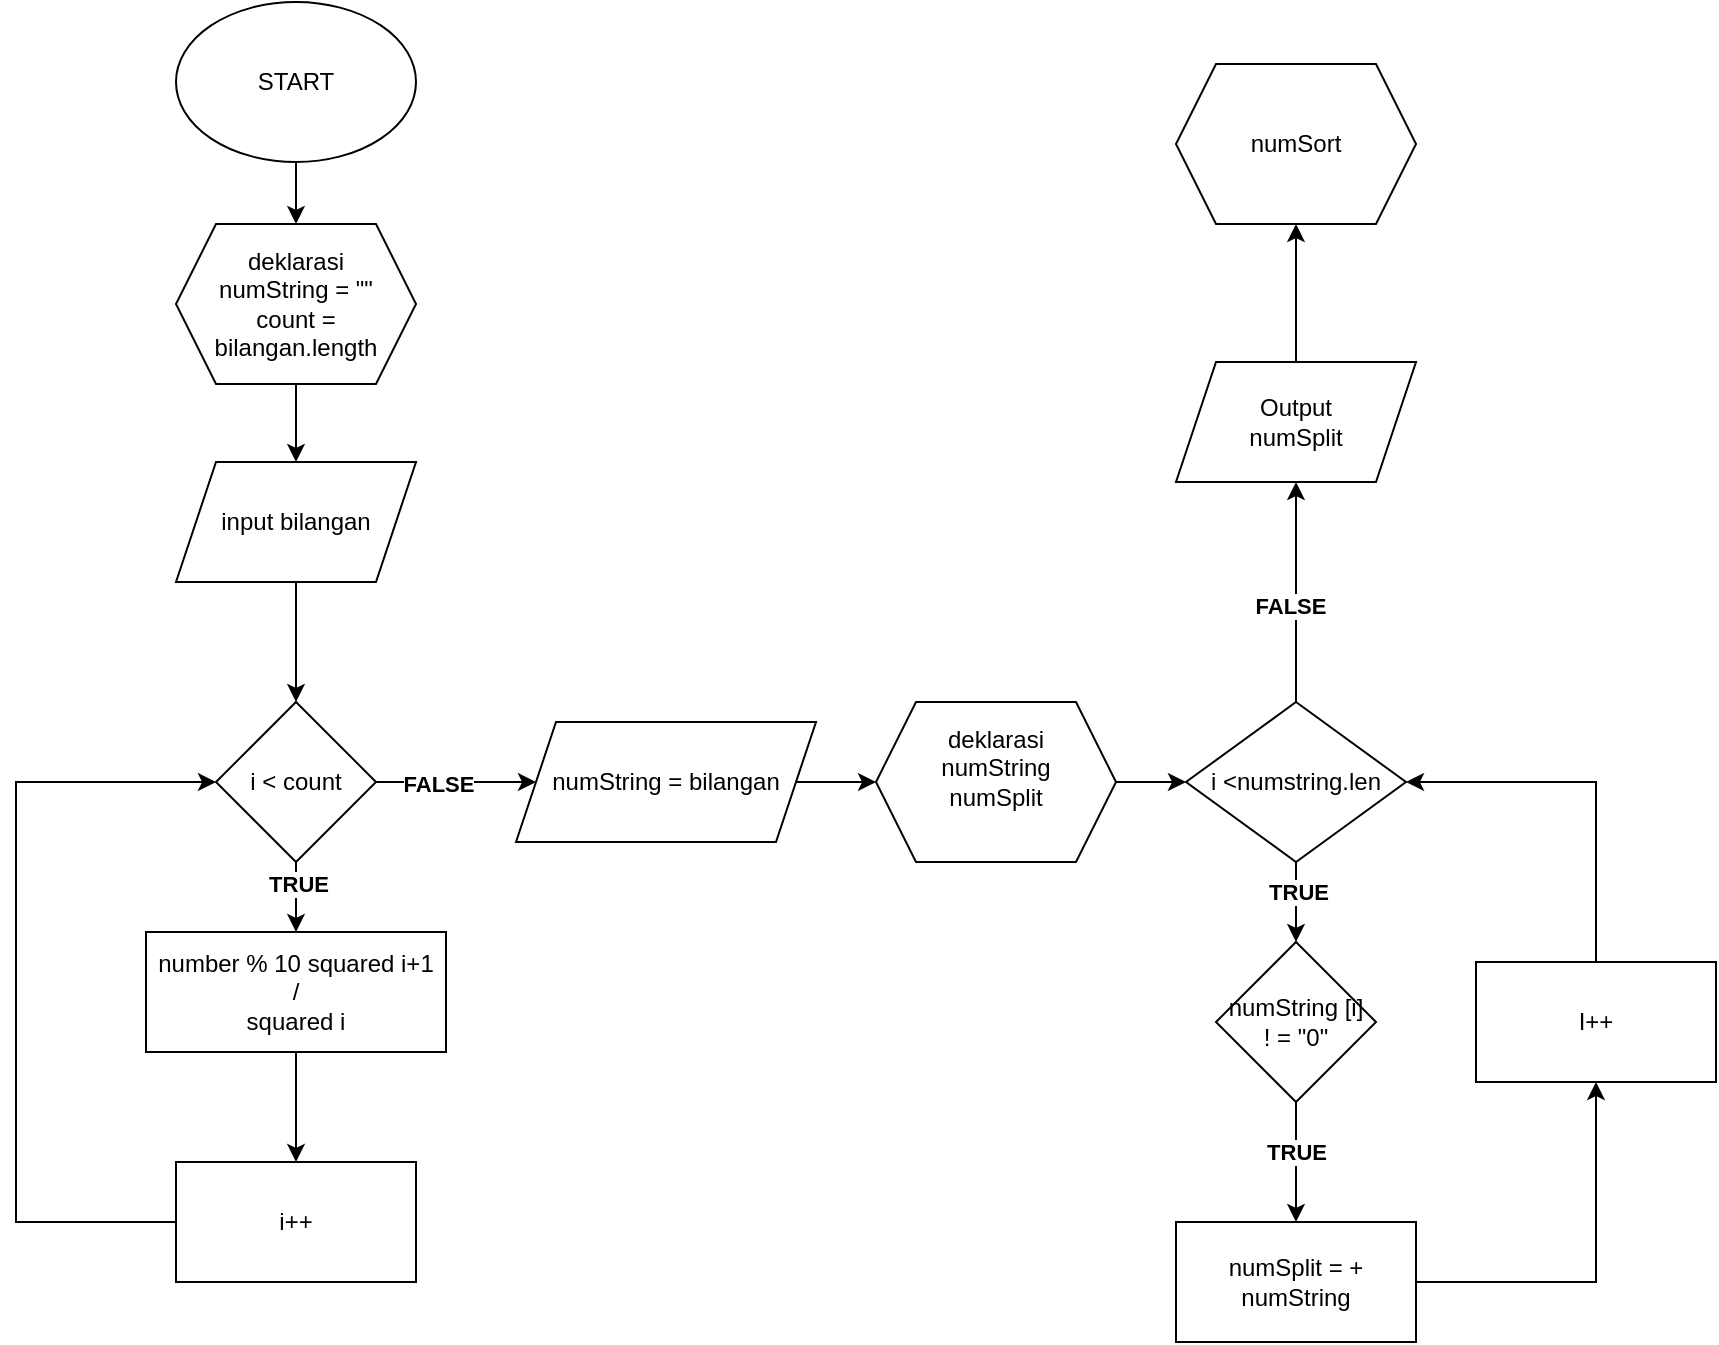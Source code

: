 <mxfile version="24.3.1" type="device">
  <diagram name="Halaman-1" id="_m1DLYAkGfG9DQdUx7iO">
    <mxGraphModel dx="794" dy="412" grid="1" gridSize="10" guides="1" tooltips="1" connect="1" arrows="1" fold="1" page="1" pageScale="1" pageWidth="827" pageHeight="1169" math="0" shadow="0">
      <root>
        <mxCell id="0" />
        <mxCell id="1" parent="0" />
        <mxCell id="L3sJeJvWD9U2bYVCBMrV-9" value="" style="edgeStyle=orthogonalEdgeStyle;rounded=0;orthogonalLoop=1;jettySize=auto;html=1;" edge="1" parent="1" source="L3sJeJvWD9U2bYVCBMrV-1" target="L3sJeJvWD9U2bYVCBMrV-3">
          <mxGeometry relative="1" as="geometry" />
        </mxCell>
        <mxCell id="L3sJeJvWD9U2bYVCBMrV-1" value="START" style="ellipse;whiteSpace=wrap;html=1;" vertex="1" parent="1">
          <mxGeometry x="270" y="60" width="120" height="80" as="geometry" />
        </mxCell>
        <mxCell id="L3sJeJvWD9U2bYVCBMrV-11" value="" style="edgeStyle=orthogonalEdgeStyle;rounded=0;orthogonalLoop=1;jettySize=auto;html=1;" edge="1" parent="1" source="L3sJeJvWD9U2bYVCBMrV-2" target="L3sJeJvWD9U2bYVCBMrV-6">
          <mxGeometry relative="1" as="geometry" />
        </mxCell>
        <mxCell id="L3sJeJvWD9U2bYVCBMrV-2" value="input bilangan" style="shape=parallelogram;perimeter=parallelogramPerimeter;whiteSpace=wrap;html=1;fixedSize=1;" vertex="1" parent="1">
          <mxGeometry x="270" y="290" width="120" height="60" as="geometry" />
        </mxCell>
        <mxCell id="L3sJeJvWD9U2bYVCBMrV-10" value="" style="edgeStyle=orthogonalEdgeStyle;rounded=0;orthogonalLoop=1;jettySize=auto;html=1;" edge="1" parent="1" source="L3sJeJvWD9U2bYVCBMrV-3" target="L3sJeJvWD9U2bYVCBMrV-2">
          <mxGeometry relative="1" as="geometry" />
        </mxCell>
        <mxCell id="L3sJeJvWD9U2bYVCBMrV-3" value="deklarasi&lt;div&gt;numString = &quot;&quot;&lt;/div&gt;&lt;div&gt;count = bilangan.length&lt;/div&gt;" style="shape=hexagon;perimeter=hexagonPerimeter2;whiteSpace=wrap;html=1;fixedSize=1;" vertex="1" parent="1">
          <mxGeometry x="270" y="171" width="120" height="80" as="geometry" />
        </mxCell>
        <mxCell id="L3sJeJvWD9U2bYVCBMrV-12" value="" style="edgeStyle=orthogonalEdgeStyle;rounded=0;orthogonalLoop=1;jettySize=auto;html=1;" edge="1" parent="1" source="L3sJeJvWD9U2bYVCBMrV-6" target="L3sJeJvWD9U2bYVCBMrV-7">
          <mxGeometry relative="1" as="geometry" />
        </mxCell>
        <mxCell id="L3sJeJvWD9U2bYVCBMrV-31" value="&lt;b&gt;TRUE&lt;/b&gt;" style="edgeLabel;html=1;align=center;verticalAlign=middle;resizable=0;points=[];" vertex="1" connectable="0" parent="L3sJeJvWD9U2bYVCBMrV-12">
          <mxGeometry x="-0.541" y="1" relative="1" as="geometry">
            <mxPoint as="offset" />
          </mxGeometry>
        </mxCell>
        <mxCell id="L3sJeJvWD9U2bYVCBMrV-15" style="edgeStyle=orthogonalEdgeStyle;rounded=0;orthogonalLoop=1;jettySize=auto;html=1;exitX=1;exitY=0.5;exitDx=0;exitDy=0;" edge="1" parent="1" source="L3sJeJvWD9U2bYVCBMrV-6" target="L3sJeJvWD9U2bYVCBMrV-16">
          <mxGeometry relative="1" as="geometry">
            <mxPoint x="500" y="450" as="targetPoint" />
          </mxGeometry>
        </mxCell>
        <mxCell id="L3sJeJvWD9U2bYVCBMrV-32" value="&lt;b&gt;FALSE&lt;/b&gt;" style="edgeLabel;html=1;align=center;verticalAlign=middle;resizable=0;points=[];" vertex="1" connectable="0" parent="L3sJeJvWD9U2bYVCBMrV-15">
          <mxGeometry x="-0.242" y="-1" relative="1" as="geometry">
            <mxPoint as="offset" />
          </mxGeometry>
        </mxCell>
        <mxCell id="L3sJeJvWD9U2bYVCBMrV-6" value="i &amp;lt; count" style="rhombus;whiteSpace=wrap;html=1;" vertex="1" parent="1">
          <mxGeometry x="290" y="410" width="80" height="80" as="geometry" />
        </mxCell>
        <mxCell id="L3sJeJvWD9U2bYVCBMrV-13" value="" style="edgeStyle=orthogonalEdgeStyle;rounded=0;orthogonalLoop=1;jettySize=auto;html=1;" edge="1" parent="1" source="L3sJeJvWD9U2bYVCBMrV-7" target="L3sJeJvWD9U2bYVCBMrV-8">
          <mxGeometry relative="1" as="geometry" />
        </mxCell>
        <mxCell id="L3sJeJvWD9U2bYVCBMrV-7" value="number % 10 squared i+1&lt;div&gt;/&lt;/div&gt;&lt;div&gt;squared i&lt;/div&gt;" style="rounded=0;whiteSpace=wrap;html=1;" vertex="1" parent="1">
          <mxGeometry x="255" y="525" width="150" height="60" as="geometry" />
        </mxCell>
        <mxCell id="L3sJeJvWD9U2bYVCBMrV-14" style="edgeStyle=orthogonalEdgeStyle;rounded=0;orthogonalLoop=1;jettySize=auto;html=1;exitX=0;exitY=0.5;exitDx=0;exitDy=0;entryX=0;entryY=0.5;entryDx=0;entryDy=0;" edge="1" parent="1" source="L3sJeJvWD9U2bYVCBMrV-8" target="L3sJeJvWD9U2bYVCBMrV-6">
          <mxGeometry relative="1" as="geometry">
            <Array as="points">
              <mxPoint x="190" y="670" />
              <mxPoint x="190" y="450" />
            </Array>
          </mxGeometry>
        </mxCell>
        <mxCell id="L3sJeJvWD9U2bYVCBMrV-8" value="i++" style="rounded=0;whiteSpace=wrap;html=1;" vertex="1" parent="1">
          <mxGeometry x="270" y="640" width="120" height="60" as="geometry" />
        </mxCell>
        <mxCell id="L3sJeJvWD9U2bYVCBMrV-28" value="" style="edgeStyle=orthogonalEdgeStyle;rounded=0;orthogonalLoop=1;jettySize=auto;html=1;" edge="1" parent="1" source="L3sJeJvWD9U2bYVCBMrV-16" target="L3sJeJvWD9U2bYVCBMrV-27">
          <mxGeometry relative="1" as="geometry" />
        </mxCell>
        <mxCell id="L3sJeJvWD9U2bYVCBMrV-16" value="numString = bilangan" style="shape=parallelogram;perimeter=parallelogramPerimeter;whiteSpace=wrap;html=1;fixedSize=1;" vertex="1" parent="1">
          <mxGeometry x="440" y="420" width="150" height="60" as="geometry" />
        </mxCell>
        <mxCell id="L3sJeJvWD9U2bYVCBMrV-23" value="" style="edgeStyle=orthogonalEdgeStyle;rounded=0;orthogonalLoop=1;jettySize=auto;html=1;" edge="1" parent="1" source="L3sJeJvWD9U2bYVCBMrV-18">
          <mxGeometry relative="1" as="geometry">
            <mxPoint x="830" y="530" as="targetPoint" />
          </mxGeometry>
        </mxCell>
        <mxCell id="L3sJeJvWD9U2bYVCBMrV-33" value="&lt;b&gt;TRUE&lt;/b&gt;" style="edgeLabel;html=1;align=center;verticalAlign=middle;resizable=0;points=[];" vertex="1" connectable="0" parent="L3sJeJvWD9U2bYVCBMrV-23">
          <mxGeometry x="-0.283" y="1" relative="1" as="geometry">
            <mxPoint as="offset" />
          </mxGeometry>
        </mxCell>
        <mxCell id="L3sJeJvWD9U2bYVCBMrV-30" style="edgeStyle=orthogonalEdgeStyle;rounded=0;orthogonalLoop=1;jettySize=auto;html=1;exitX=0.5;exitY=0;exitDx=0;exitDy=0;" edge="1" parent="1" source="L3sJeJvWD9U2bYVCBMrV-18" target="L3sJeJvWD9U2bYVCBMrV-26">
          <mxGeometry relative="1" as="geometry" />
        </mxCell>
        <mxCell id="L3sJeJvWD9U2bYVCBMrV-34" value="&lt;b&gt;FALSE&lt;/b&gt;" style="edgeLabel;html=1;align=center;verticalAlign=middle;resizable=0;points=[];" vertex="1" connectable="0" parent="L3sJeJvWD9U2bYVCBMrV-30">
          <mxGeometry x="-0.115" y="3" relative="1" as="geometry">
            <mxPoint as="offset" />
          </mxGeometry>
        </mxCell>
        <mxCell id="L3sJeJvWD9U2bYVCBMrV-18" value="i &amp;lt;numstring.len" style="rhombus;whiteSpace=wrap;html=1;" vertex="1" parent="1">
          <mxGeometry x="775" y="410" width="110" height="80" as="geometry" />
        </mxCell>
        <mxCell id="L3sJeJvWD9U2bYVCBMrV-24" value="" style="edgeStyle=orthogonalEdgeStyle;rounded=0;orthogonalLoop=1;jettySize=auto;html=1;" edge="1" parent="1" target="L3sJeJvWD9U2bYVCBMrV-20">
          <mxGeometry relative="1" as="geometry">
            <mxPoint x="830" y="590" as="sourcePoint" />
          </mxGeometry>
        </mxCell>
        <mxCell id="L3sJeJvWD9U2bYVCBMrV-25" value="" style="edgeStyle=orthogonalEdgeStyle;rounded=0;orthogonalLoop=1;jettySize=auto;html=1;" edge="1" parent="1" source="L3sJeJvWD9U2bYVCBMrV-20" target="L3sJeJvWD9U2bYVCBMrV-21">
          <mxGeometry relative="1" as="geometry" />
        </mxCell>
        <mxCell id="L3sJeJvWD9U2bYVCBMrV-41" value="&lt;b&gt;TRUE&lt;/b&gt;" style="edgeLabel;html=1;align=center;verticalAlign=middle;resizable=0;points=[];" vertex="1" connectable="0" parent="L3sJeJvWD9U2bYVCBMrV-25">
          <mxGeometry x="-0.189" y="4" relative="1" as="geometry">
            <mxPoint x="-4" as="offset" />
          </mxGeometry>
        </mxCell>
        <mxCell id="L3sJeJvWD9U2bYVCBMrV-20" value="numString [i]&lt;div&gt;! = &quot;0&quot;&lt;/div&gt;" style="rhombus;whiteSpace=wrap;html=1;" vertex="1" parent="1">
          <mxGeometry x="790" y="530" width="80" height="80" as="geometry" />
        </mxCell>
        <mxCell id="L3sJeJvWD9U2bYVCBMrV-43" style="edgeStyle=orthogonalEdgeStyle;rounded=0;orthogonalLoop=1;jettySize=auto;html=1;exitX=1;exitY=0.5;exitDx=0;exitDy=0;entryX=0.5;entryY=1;entryDx=0;entryDy=0;" edge="1" parent="1" source="L3sJeJvWD9U2bYVCBMrV-21" target="L3sJeJvWD9U2bYVCBMrV-35">
          <mxGeometry relative="1" as="geometry" />
        </mxCell>
        <mxCell id="L3sJeJvWD9U2bYVCBMrV-21" value="numSplit = + numString" style="rounded=0;whiteSpace=wrap;html=1;" vertex="1" parent="1">
          <mxGeometry x="770" y="670" width="120" height="60" as="geometry" />
        </mxCell>
        <mxCell id="L3sJeJvWD9U2bYVCBMrV-45" value="" style="edgeStyle=orthogonalEdgeStyle;rounded=0;orthogonalLoop=1;jettySize=auto;html=1;" edge="1" parent="1" source="L3sJeJvWD9U2bYVCBMrV-26" target="L3sJeJvWD9U2bYVCBMrV-44">
          <mxGeometry relative="1" as="geometry" />
        </mxCell>
        <mxCell id="L3sJeJvWD9U2bYVCBMrV-26" value="Output&lt;div&gt;numSplit&lt;/div&gt;" style="shape=parallelogram;perimeter=parallelogramPerimeter;whiteSpace=wrap;html=1;fixedSize=1;" vertex="1" parent="1">
          <mxGeometry x="770" y="240" width="120" height="60" as="geometry" />
        </mxCell>
        <mxCell id="L3sJeJvWD9U2bYVCBMrV-29" style="edgeStyle=orthogonalEdgeStyle;rounded=0;orthogonalLoop=1;jettySize=auto;html=1;exitX=1;exitY=0.5;exitDx=0;exitDy=0;entryX=0;entryY=0.5;entryDx=0;entryDy=0;" edge="1" parent="1" source="L3sJeJvWD9U2bYVCBMrV-27" target="L3sJeJvWD9U2bYVCBMrV-18">
          <mxGeometry relative="1" as="geometry" />
        </mxCell>
        <mxCell id="L3sJeJvWD9U2bYVCBMrV-27" value="deklarasi&lt;div&gt;numString&lt;br&gt;&lt;div&gt;numSplit&lt;/div&gt;&lt;div&gt;&lt;br&gt;&lt;/div&gt;&lt;/div&gt;" style="shape=hexagon;perimeter=hexagonPerimeter2;whiteSpace=wrap;html=1;fixedSize=1;" vertex="1" parent="1">
          <mxGeometry x="620" y="410" width="120" height="80" as="geometry" />
        </mxCell>
        <mxCell id="L3sJeJvWD9U2bYVCBMrV-36" style="edgeStyle=orthogonalEdgeStyle;rounded=0;orthogonalLoop=1;jettySize=auto;html=1;exitX=0.5;exitY=0;exitDx=0;exitDy=0;entryX=1;entryY=0.5;entryDx=0;entryDy=0;" edge="1" parent="1" source="L3sJeJvWD9U2bYVCBMrV-35" target="L3sJeJvWD9U2bYVCBMrV-18">
          <mxGeometry relative="1" as="geometry" />
        </mxCell>
        <mxCell id="L3sJeJvWD9U2bYVCBMrV-35" value="I++" style="rounded=0;whiteSpace=wrap;html=1;" vertex="1" parent="1">
          <mxGeometry x="920" y="540" width="120" height="60" as="geometry" />
        </mxCell>
        <mxCell id="L3sJeJvWD9U2bYVCBMrV-44" value="numSort" style="shape=hexagon;perimeter=hexagonPerimeter2;whiteSpace=wrap;html=1;fixedSize=1;" vertex="1" parent="1">
          <mxGeometry x="770" y="91" width="120" height="80" as="geometry" />
        </mxCell>
      </root>
    </mxGraphModel>
  </diagram>
</mxfile>
